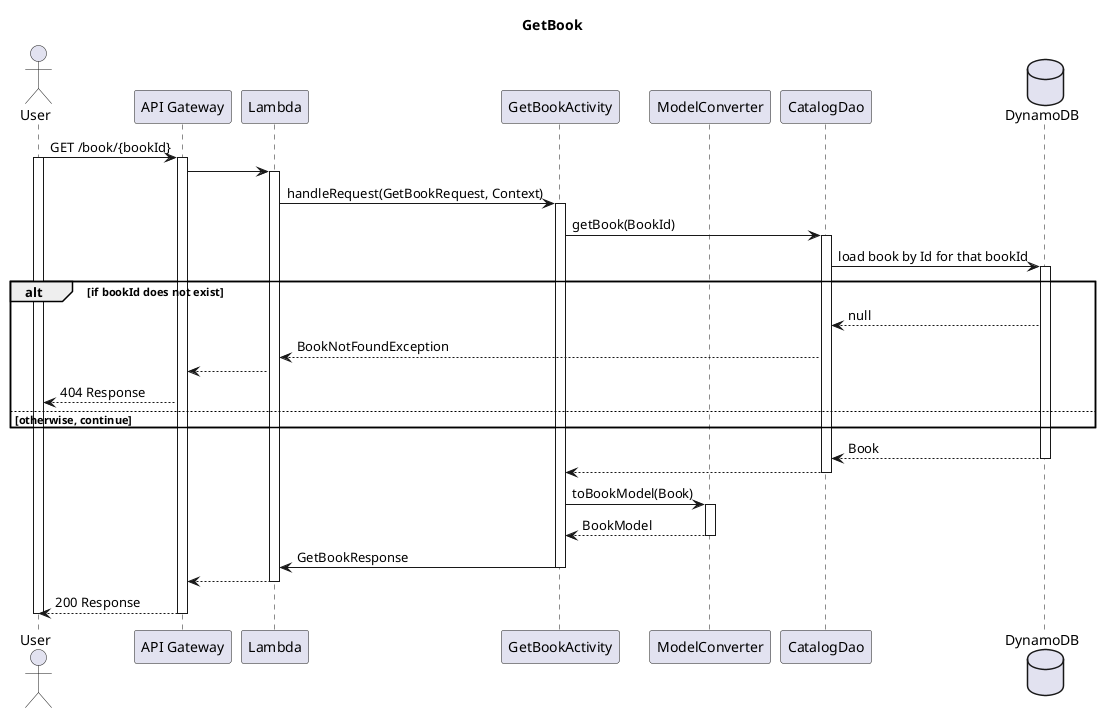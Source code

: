 @startuml
title GetBook

actor User
participant "API Gateway" as APIGateway
participant Lambda
participant GetBookActivity
participant ModelConverter
participant CatalogDao
database DynamoDB

User -> APIGateway: GET /book/{bookId}
activate User
activate APIGateway
APIGateway -> Lambda
activate Lambda
Lambda -> GetBookActivity: handleRequest(GetBookRequest, Context)
activate GetBookActivity
GetBookActivity -> CatalogDao: getBook(BookId)
activate CatalogDao
CatalogDao -> DynamoDB: load book by Id for that bookId
activate DynamoDB

alt if bookId does not exist
    CatalogDao <-- DynamoDB: null
    Lambda <-- CatalogDao: BookNotFoundException
    APIGateway <-- Lambda
    User <-- APIGateway: 404 Response
    else otherwise, continue
    end

CatalogDao <-- DynamoDB: Book
deactivate DynamoDB
GetBookActivity <-- CatalogDao
deactivate CatalogDao
GetBookActivity -> ModelConverter: toBookModel(Book)
activate ModelConverter
GetBookActivity <-- ModelConverter: BookModel
deactivate ModelConverter
GetBookActivity -> Lambda: GetBookResponse
deactivate GetBookActivity

APIGateway <-- Lambda
deactivate Lambda
User <-- APIGateway: 200 Response
deactivate APIGateway
deactivate User
@enduml